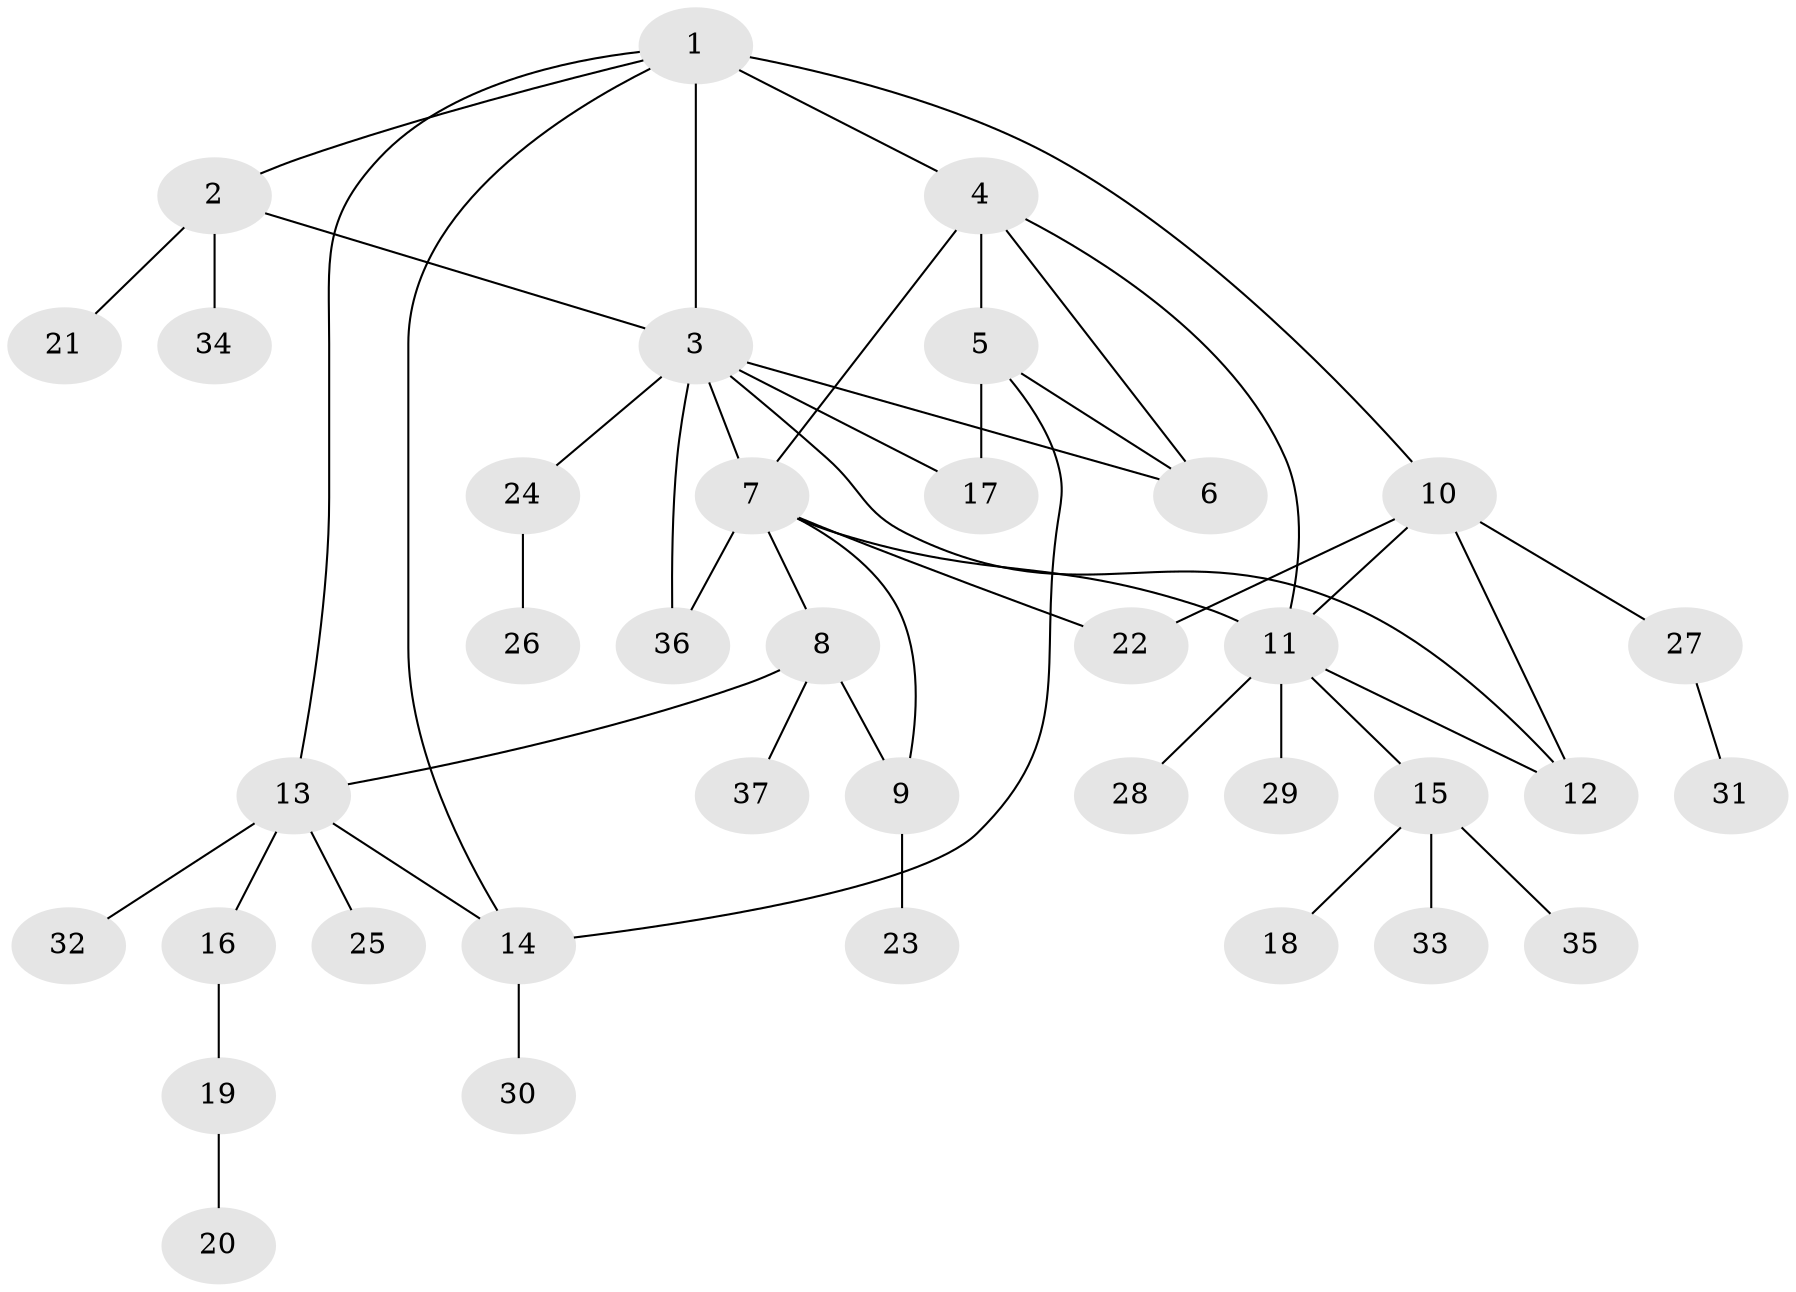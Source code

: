 // original degree distribution, {2: 0.1643835616438356, 5: 0.0547945205479452, 13: 0.0136986301369863, 6: 0.0273972602739726, 10: 0.0136986301369863, 4: 0.0410958904109589, 8: 0.0410958904109589, 7: 0.0136986301369863, 3: 0.0410958904109589, 1: 0.589041095890411}
// Generated by graph-tools (version 1.1) at 2025/37/03/09/25 02:37:31]
// undirected, 37 vertices, 51 edges
graph export_dot {
graph [start="1"]
  node [color=gray90,style=filled];
  1;
  2;
  3;
  4;
  5;
  6;
  7;
  8;
  9;
  10;
  11;
  12;
  13;
  14;
  15;
  16;
  17;
  18;
  19;
  20;
  21;
  22;
  23;
  24;
  25;
  26;
  27;
  28;
  29;
  30;
  31;
  32;
  33;
  34;
  35;
  36;
  37;
  1 -- 2 [weight=1.0];
  1 -- 3 [weight=5.0];
  1 -- 4 [weight=1.0];
  1 -- 10 [weight=1.0];
  1 -- 13 [weight=1.0];
  1 -- 14 [weight=1.0];
  2 -- 3 [weight=1.0];
  2 -- 21 [weight=1.0];
  2 -- 34 [weight=1.0];
  3 -- 6 [weight=1.0];
  3 -- 7 [weight=1.0];
  3 -- 12 [weight=1.0];
  3 -- 17 [weight=1.0];
  3 -- 24 [weight=1.0];
  3 -- 36 [weight=1.0];
  4 -- 5 [weight=1.0];
  4 -- 6 [weight=1.0];
  4 -- 7 [weight=1.0];
  4 -- 11 [weight=1.0];
  5 -- 6 [weight=1.0];
  5 -- 14 [weight=1.0];
  5 -- 17 [weight=6.0];
  7 -- 8 [weight=1.0];
  7 -- 9 [weight=1.0];
  7 -- 11 [weight=1.0];
  7 -- 22 [weight=1.0];
  7 -- 36 [weight=1.0];
  8 -- 9 [weight=1.0];
  8 -- 13 [weight=1.0];
  8 -- 37 [weight=1.0];
  9 -- 23 [weight=5.0];
  10 -- 11 [weight=1.0];
  10 -- 12 [weight=1.0];
  10 -- 22 [weight=1.0];
  10 -- 27 [weight=1.0];
  11 -- 12 [weight=1.0];
  11 -- 15 [weight=1.0];
  11 -- 28 [weight=1.0];
  11 -- 29 [weight=1.0];
  13 -- 14 [weight=1.0];
  13 -- 16 [weight=1.0];
  13 -- 25 [weight=1.0];
  13 -- 32 [weight=1.0];
  14 -- 30 [weight=1.0];
  15 -- 18 [weight=1.0];
  15 -- 33 [weight=1.0];
  15 -- 35 [weight=1.0];
  16 -- 19 [weight=1.0];
  19 -- 20 [weight=2.0];
  24 -- 26 [weight=1.0];
  27 -- 31 [weight=1.0];
}
